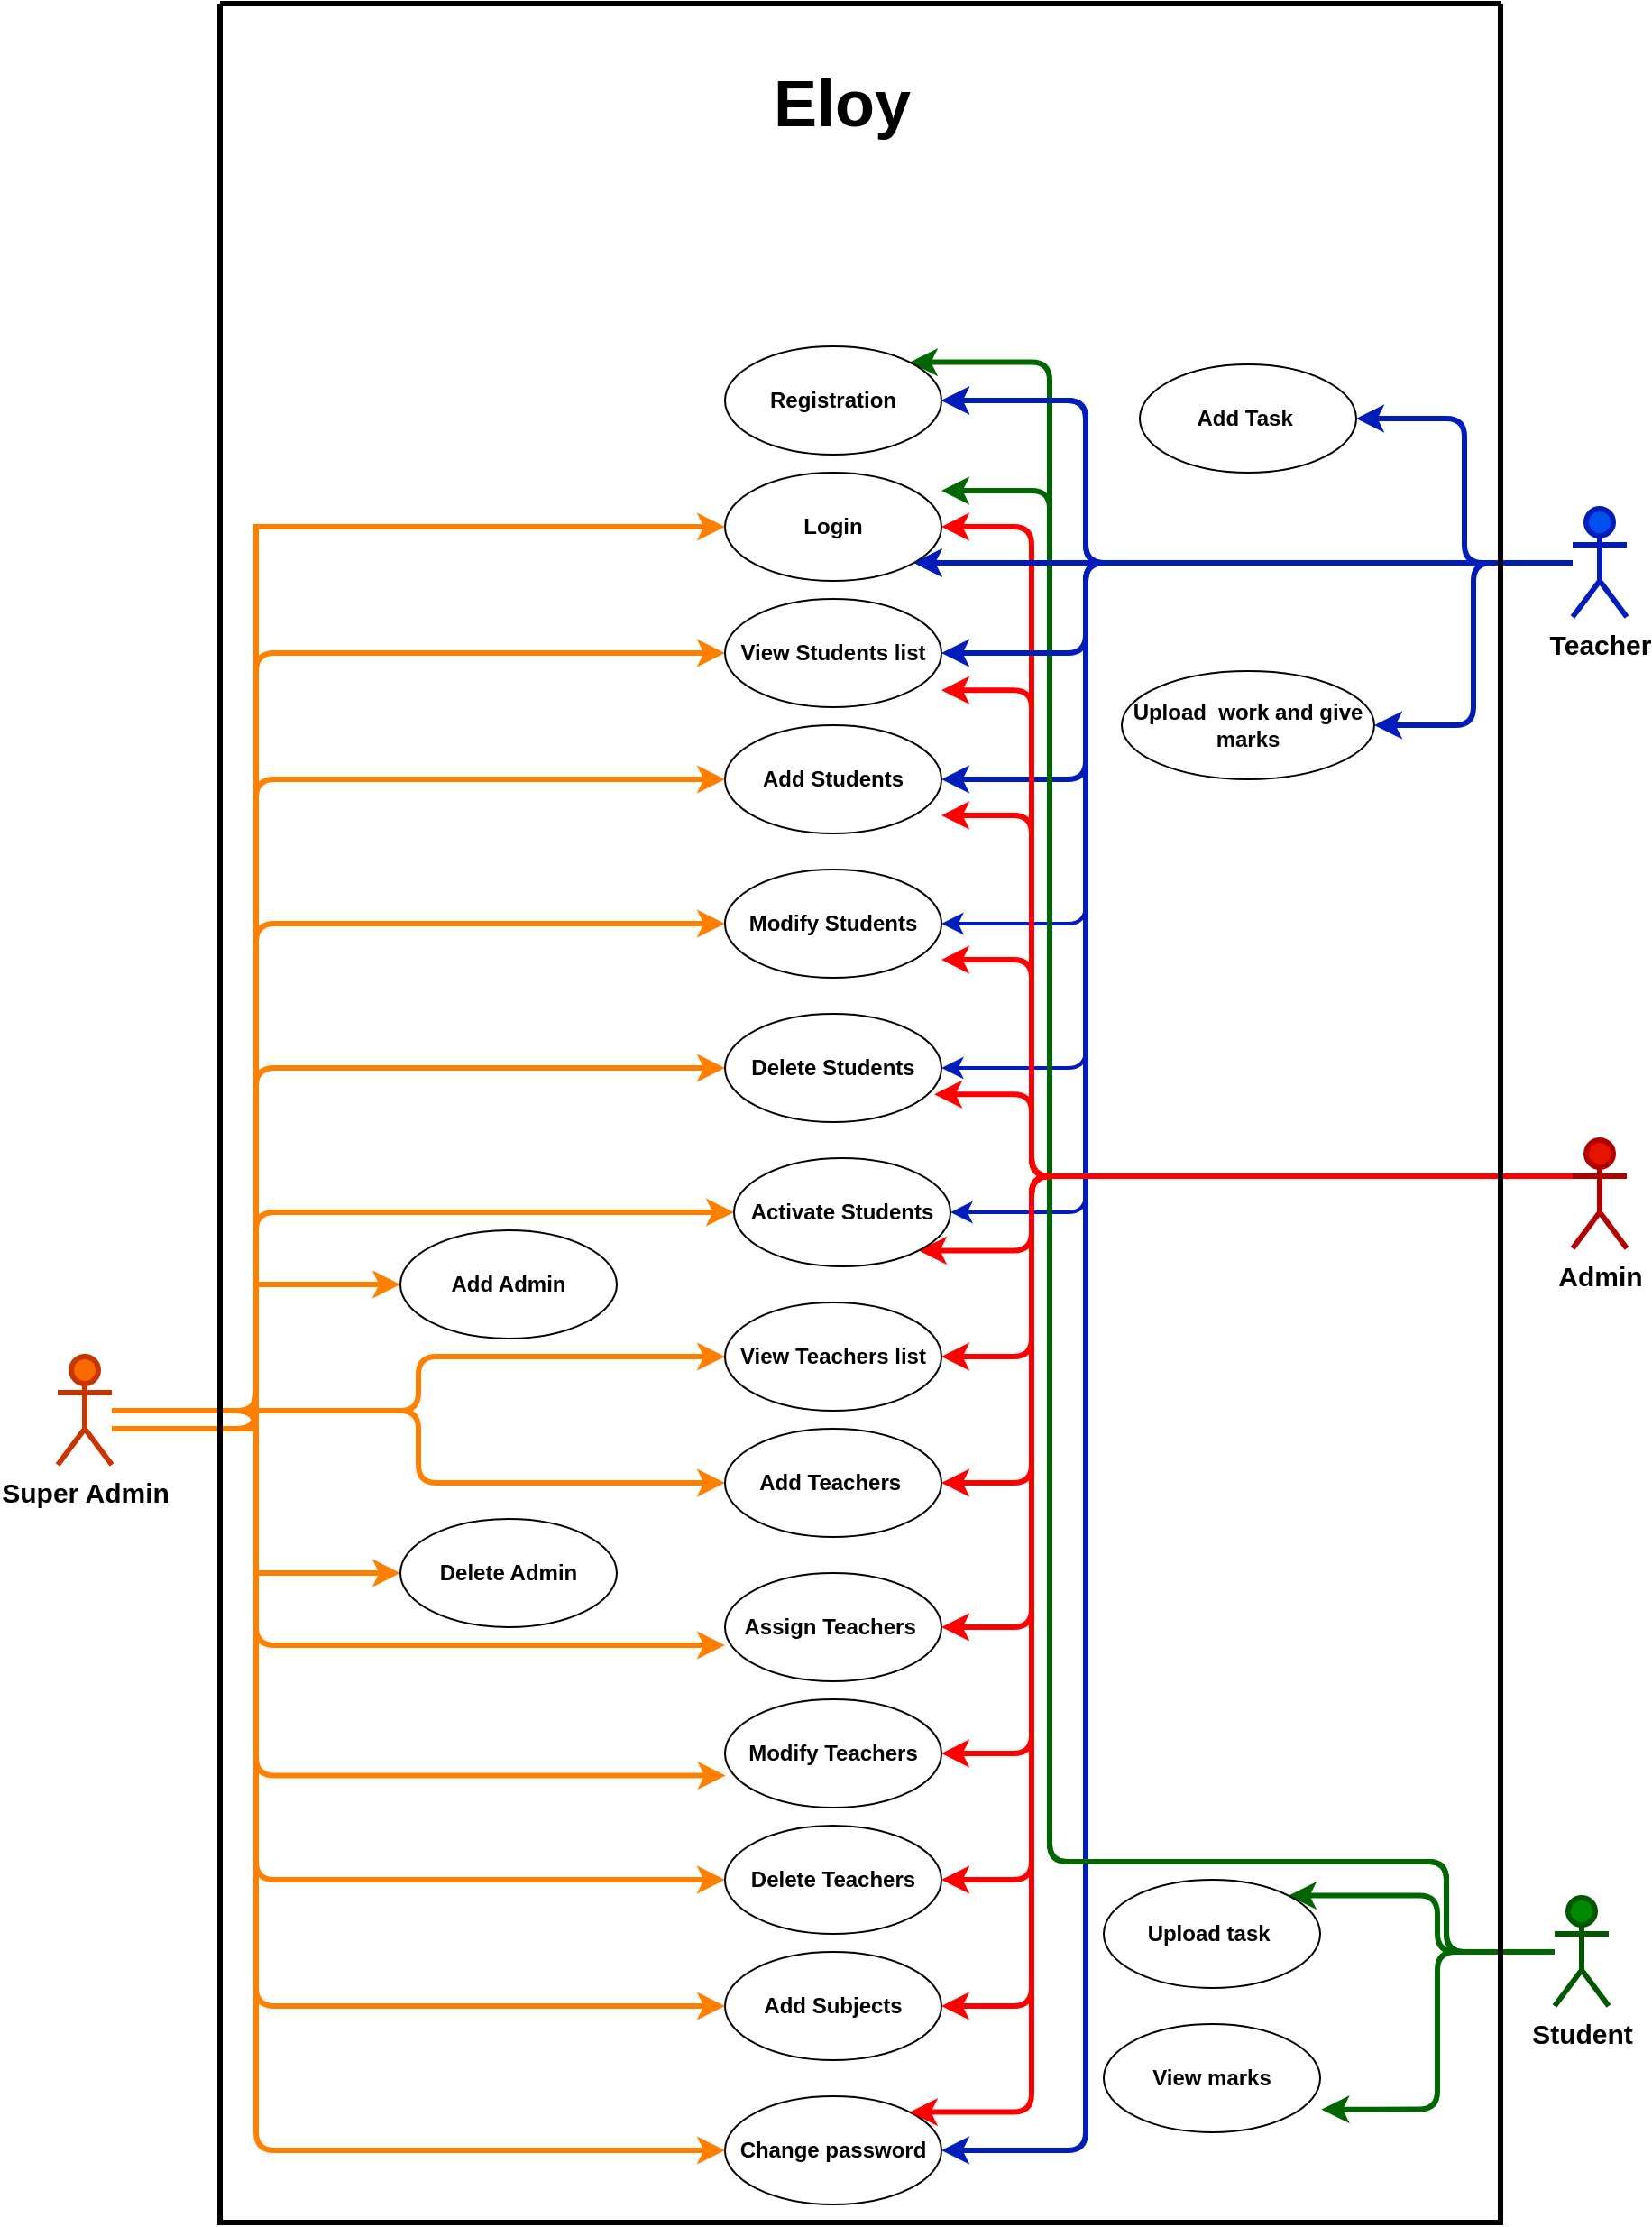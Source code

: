 <mxfile version="20.7.4" type="google"><diagram id="VX4BnhRqyj_P4z-cr204" name="Page-1"><mxGraphModel grid="1" page="1" gridSize="10" guides="1" tooltips="1" connect="1" arrows="1" fold="1" pageScale="1" pageWidth="850" pageHeight="1100" math="0" shadow="0"><root><mxCell id="0"/><mxCell id="1" parent="0"/><mxCell id="IYUwNfxf8XDHP0FiNKG--39" style="edgeStyle=orthogonalEdgeStyle;orthogonalLoop=1;jettySize=auto;html=1;strokeColor=#001DBC;rounded=1;strokeWidth=3;" edge="1" parent="1" source="afwK7LnTioTTJWS47pg8-7"><mxGeometry relative="1" as="geometry"><mxPoint x="710" y="80" as="targetPoint"/><Array as="points"><mxPoint x="770" y="160"/><mxPoint x="770" y="80"/></Array></mxGeometry></mxCell><mxCell id="IYUwNfxf8XDHP0FiNKG--40" style="edgeStyle=orthogonalEdgeStyle;orthogonalLoop=1;jettySize=auto;html=1;entryX=1;entryY=0.5;entryDx=0;entryDy=0;strokeColor=#001DBC;rounded=1;strokeWidth=3;" edge="1" parent="1" source="afwK7LnTioTTJWS47pg8-7" target="afwK7LnTioTTJWS47pg8-18"><mxGeometry relative="1" as="geometry"/></mxCell><mxCell id="IYUwNfxf8XDHP0FiNKG--61" style="edgeStyle=orthogonalEdgeStyle;orthogonalLoop=1;jettySize=auto;html=1;strokeColor=#001DBC;curved=1;strokeWidth=3;" edge="1" parent="1" source="afwK7LnTioTTJWS47pg8-7" target="afwK7LnTioTTJWS47pg8-16"><mxGeometry relative="1" as="geometry"><Array as="points"><mxPoint x="550" y="160"/><mxPoint x="550" y="160"/></Array></mxGeometry></mxCell><mxCell id="IYUwNfxf8XDHP0FiNKG--63" style="edgeStyle=orthogonalEdgeStyle;orthogonalLoop=1;jettySize=auto;html=1;entryX=1;entryY=0.5;entryDx=0;entryDy=0;strokeColor=#001DBC;strokeWidth=3;rounded=1;" edge="1" parent="1" source="afwK7LnTioTTJWS47pg8-7" target="afwK7LnTioTTJWS47pg8-12"><mxGeometry relative="1" as="geometry"><Array as="points"><mxPoint x="560" y="160"/><mxPoint x="560" y="280"/></Array></mxGeometry></mxCell><mxCell id="IYUwNfxf8XDHP0FiNKG--64" style="edgeStyle=orthogonalEdgeStyle;orthogonalLoop=1;jettySize=auto;html=1;entryX=1;entryY=0.5;entryDx=0;entryDy=0;strokeColor=#001DBC;strokeWidth=2;rounded=1;" edge="1" parent="1" source="afwK7LnTioTTJWS47pg8-7" target="afwK7LnTioTTJWS47pg8-92"><mxGeometry relative="1" as="geometry"><Array as="points"><mxPoint x="560" y="160"/><mxPoint x="560" y="360"/></Array></mxGeometry></mxCell><mxCell id="IYUwNfxf8XDHP0FiNKG--65" style="edgeStyle=orthogonalEdgeStyle;orthogonalLoop=1;jettySize=auto;html=1;entryX=1;entryY=0.5;entryDx=0;entryDy=0;strokeColor=#001DBC;strokeWidth=2;rounded=1;" edge="1" parent="1" source="afwK7LnTioTTJWS47pg8-7" target="afwK7LnTioTTJWS47pg8-93"><mxGeometry relative="1" as="geometry"><Array as="points"><mxPoint x="560" y="160"/><mxPoint x="560" y="440"/></Array></mxGeometry></mxCell><mxCell id="IYUwNfxf8XDHP0FiNKG--66" style="edgeStyle=orthogonalEdgeStyle;orthogonalLoop=1;jettySize=auto;html=1;entryX=1;entryY=0.5;entryDx=0;entryDy=0;strokeColor=#001DBC;rounded=1;strokeWidth=2;" edge="1" parent="1" source="afwK7LnTioTTJWS47pg8-7" target="afwK7LnTioTTJWS47pg8-94"><mxGeometry relative="1" as="geometry"><Array as="points"><mxPoint x="560" y="160"/><mxPoint x="560" y="520"/></Array></mxGeometry></mxCell><mxCell id="IYUwNfxf8XDHP0FiNKG--99" style="edgeStyle=orthogonalEdgeStyle;rounded=1;orthogonalLoop=1;jettySize=auto;html=1;entryX=1;entryY=0.5;entryDx=0;entryDy=0;strokeColor=#001DBC;strokeWidth=3;" edge="1" parent="1" source="afwK7LnTioTTJWS47pg8-7" target="afwK7LnTioTTJWS47pg8-20"><mxGeometry relative="1" as="geometry"><Array as="points"><mxPoint x="560" y="160"/><mxPoint x="560" y="1040"/></Array></mxGeometry></mxCell><mxCell id="afwK7LnTioTTJWS47pg8-7" value="Teacher" style="shape=umlActor;verticalLabelPosition=bottom;verticalAlign=top;html=1;outlineConnect=0;labelBackgroundColor=none;fillColor=#0050ef;fontColor=#000000;strokeColor=#001DBC;strokeWidth=3;fontStyle=1;fontSize=15;" vertex="1" parent="1"><mxGeometry x="830" y="130" width="30" height="60" as="geometry"/></mxCell><mxCell id="IYUwNfxf8XDHP0FiNKG--115" style="edgeStyle=orthogonalEdgeStyle;rounded=1;orthogonalLoop=1;jettySize=auto;html=1;entryX=1;entryY=0;entryDx=0;entryDy=0;strokeColor=#006600;strokeWidth=3;" edge="1" parent="1" source="afwK7LnTioTTJWS47pg8-8" target="afwK7LnTioTTJWS47pg8-24"><mxGeometry relative="1" as="geometry"/></mxCell><mxCell id="IYUwNfxf8XDHP0FiNKG--116" style="edgeStyle=orthogonalEdgeStyle;rounded=1;orthogonalLoop=1;jettySize=auto;html=1;entryX=1.006;entryY=0.789;entryDx=0;entryDy=0;entryPerimeter=0;strokeColor=#006600;strokeWidth=3;" edge="1" parent="1" source="afwK7LnTioTTJWS47pg8-8" target="afwK7LnTioTTJWS47pg8-25"><mxGeometry relative="1" as="geometry"/></mxCell><mxCell id="IYUwNfxf8XDHP0FiNKG--117" style="edgeStyle=orthogonalEdgeStyle;rounded=1;orthogonalLoop=1;jettySize=auto;html=1;entryX=1;entryY=0;entryDx=0;entryDy=0;strokeColor=#006600;strokeWidth=3;" edge="1" parent="1" source="afwK7LnTioTTJWS47pg8-8" target="afwK7LnTioTTJWS47pg8-15"><mxGeometry relative="1" as="geometry"><Array as="points"><mxPoint x="760" y="930"/><mxPoint x="760" y="880"/><mxPoint x="540" y="880"/><mxPoint x="540" y="49"/></Array></mxGeometry></mxCell><mxCell id="IYUwNfxf8XDHP0FiNKG--118" style="edgeStyle=orthogonalEdgeStyle;rounded=1;orthogonalLoop=1;jettySize=auto;html=1;entryX=1;entryY=0.167;entryDx=0;entryDy=0;entryPerimeter=0;strokeColor=#006600;strokeWidth=3;" edge="1" parent="1" source="afwK7LnTioTTJWS47pg8-8" target="afwK7LnTioTTJWS47pg8-16"><mxGeometry relative="1" as="geometry"><Array as="points"><mxPoint x="760" y="930"/><mxPoint x="760" y="880"/><mxPoint x="540" y="880"/><mxPoint x="540" y="120"/></Array></mxGeometry></mxCell><mxCell id="afwK7LnTioTTJWS47pg8-8" value="Student" style="shape=umlActor;verticalLabelPosition=bottom;verticalAlign=top;html=1;outlineConnect=0;labelBackgroundColor=none;fillColor=#008a00;fontColor=#000000;strokeColor=#005700;strokeWidth=3;fontSize=15;fontStyle=1" vertex="1" parent="1"><mxGeometry x="820" y="900" width="30" height="60" as="geometry"/></mxCell><mxCell id="afwK7LnTioTTJWS47pg8-12" value="&lt;b&gt;Add Students&lt;/b&gt;" style="ellipse;whiteSpace=wrap;html=1;" vertex="1" parent="1"><mxGeometry x="360" y="250" width="120" height="60" as="geometry"/></mxCell><mxCell id="afwK7LnTioTTJWS47pg8-14" value="&lt;b&gt;Add Subjects&lt;/b&gt;" style="ellipse;whiteSpace=wrap;html=1;" vertex="1" parent="1"><mxGeometry x="360" y="930" width="120" height="60" as="geometry"/></mxCell><mxCell id="afwK7LnTioTTJWS47pg8-15" value="&lt;b&gt;&lt;font style=&quot;font-size: 12px;&quot;&gt;Registration&lt;/font&gt;&lt;/b&gt;" style="ellipse;whiteSpace=wrap;html=1;" vertex="1" parent="1"><mxGeometry x="360" y="40" width="120" height="60" as="geometry"/></mxCell><mxCell id="afwK7LnTioTTJWS47pg8-16" value="&lt;b&gt;Login&lt;/b&gt;" style="ellipse;whiteSpace=wrap;html=1;" vertex="1" parent="1"><mxGeometry x="360" y="110" width="120" height="60" as="geometry"/></mxCell><mxCell id="afwK7LnTioTTJWS47pg8-20" value="&lt;b&gt;Change password&lt;/b&gt;" style="ellipse;whiteSpace=wrap;html=1;" vertex="1" parent="1"><mxGeometry x="360" y="1010" width="120" height="60" as="geometry"/></mxCell><mxCell id="afwK7LnTioTTJWS47pg8-24" value="&lt;b&gt;Upload task&amp;nbsp;&lt;/b&gt;" style="ellipse;whiteSpace=wrap;html=1;" vertex="1" parent="1"><mxGeometry x="570" y="890" width="120" height="60" as="geometry"/></mxCell><mxCell id="afwK7LnTioTTJWS47pg8-25" value="&lt;b&gt;View marks&lt;/b&gt;" style="ellipse;whiteSpace=wrap;html=1;" vertex="1" parent="1"><mxGeometry x="570" y="970" width="120" height="60" as="geometry"/></mxCell><mxCell id="IYUwNfxf8XDHP0FiNKG--100" style="edgeStyle=orthogonalEdgeStyle;rounded=1;orthogonalLoop=1;jettySize=auto;html=1;entryX=1;entryY=0.5;entryDx=0;entryDy=0;strokeColor=#FF0000;strokeWidth=3;" edge="1" parent="1" source="afwK7LnTioTTJWS47pg8-28" target="afwK7LnTioTTJWS47pg8-16"><mxGeometry x="0.159" y="95" relative="1" as="geometry"><Array as="points"><mxPoint x="530" y="500"/><mxPoint x="530" y="140"/></Array><mxPoint y="-1" as="offset"/></mxGeometry></mxCell><mxCell id="IYUwNfxf8XDHP0FiNKG--101" style="edgeStyle=orthogonalEdgeStyle;rounded=1;orthogonalLoop=1;jettySize=auto;html=1;entryX=1;entryY=0.844;entryDx=0;entryDy=0;entryPerimeter=0;strokeColor=#FF0000;strokeWidth=3;" edge="1" parent="1" source="afwK7LnTioTTJWS47pg8-28" target="afwK7LnTioTTJWS47pg8-95"><mxGeometry relative="1" as="geometry"><Array as="points"><mxPoint x="530" y="500"/><mxPoint x="530" y="231"/></Array></mxGeometry></mxCell><mxCell id="IYUwNfxf8XDHP0FiNKG--102" style="edgeStyle=orthogonalEdgeStyle;rounded=1;orthogonalLoop=1;jettySize=auto;html=1;entryX=1;entryY=0.833;entryDx=0;entryDy=0;entryPerimeter=0;strokeColor=#FF0000;strokeWidth=3;" edge="1" parent="1" source="afwK7LnTioTTJWS47pg8-28" target="afwK7LnTioTTJWS47pg8-12"><mxGeometry x="0.787" y="60" relative="1" as="geometry"><Array as="points"><mxPoint x="530" y="500"/><mxPoint x="530" y="300"/></Array><mxPoint as="offset"/></mxGeometry></mxCell><mxCell id="IYUwNfxf8XDHP0FiNKG--103" style="edgeStyle=orthogonalEdgeStyle;rounded=1;orthogonalLoop=1;jettySize=auto;html=1;entryX=1;entryY=0.833;entryDx=0;entryDy=0;entryPerimeter=0;strokeColor=#FF0000;strokeWidth=3;" edge="1" parent="1" source="afwK7LnTioTTJWS47pg8-28" target="afwK7LnTioTTJWS47pg8-92"><mxGeometry relative="1" as="geometry"><Array as="points"><mxPoint x="530" y="500"/><mxPoint x="530" y="380"/></Array></mxGeometry></mxCell><mxCell id="IYUwNfxf8XDHP0FiNKG--104" style="edgeStyle=orthogonalEdgeStyle;rounded=1;orthogonalLoop=1;jettySize=auto;html=1;entryX=1;entryY=1;entryDx=0;entryDy=0;strokeColor=#FF0000;strokeWidth=3;" edge="1" parent="1" source="afwK7LnTioTTJWS47pg8-28" target="afwK7LnTioTTJWS47pg8-94"><mxGeometry relative="1" as="geometry"><Array as="points"><mxPoint x="530" y="500"/><mxPoint x="530" y="541"/></Array></mxGeometry></mxCell><mxCell id="IYUwNfxf8XDHP0FiNKG--105" style="edgeStyle=orthogonalEdgeStyle;rounded=1;orthogonalLoop=1;jettySize=auto;html=1;entryX=0.967;entryY=0.744;entryDx=0;entryDy=0;entryPerimeter=0;strokeColor=#FF0000;strokeWidth=3;" edge="1" parent="1" source="afwK7LnTioTTJWS47pg8-28" target="afwK7LnTioTTJWS47pg8-93"><mxGeometry relative="1" as="geometry"><Array as="points"><mxPoint x="530" y="500"/><mxPoint x="530" y="455"/></Array></mxGeometry></mxCell><mxCell id="IYUwNfxf8XDHP0FiNKG--108" style="edgeStyle=orthogonalEdgeStyle;rounded=1;orthogonalLoop=1;jettySize=auto;html=1;entryX=1;entryY=0.5;entryDx=0;entryDy=0;strokeColor=#FF0000;strokeWidth=3;" edge="1" parent="1" source="afwK7LnTioTTJWS47pg8-28" target="afwK7LnTioTTJWS47pg8-34"><mxGeometry relative="1" as="geometry"><Array as="points"><mxPoint x="530" y="500"/><mxPoint x="530" y="600"/></Array></mxGeometry></mxCell><mxCell id="IYUwNfxf8XDHP0FiNKG--109" style="edgeStyle=orthogonalEdgeStyle;rounded=1;orthogonalLoop=1;jettySize=auto;html=1;entryX=1;entryY=0.5;entryDx=0;entryDy=0;strokeColor=#FF0000;strokeWidth=3;" edge="1" parent="1" source="afwK7LnTioTTJWS47pg8-28" target="IYUwNfxf8XDHP0FiNKG--37"><mxGeometry relative="1" as="geometry"><Array as="points"><mxPoint x="530" y="500"/><mxPoint x="530" y="670"/></Array></mxGeometry></mxCell><mxCell id="IYUwNfxf8XDHP0FiNKG--110" style="edgeStyle=orthogonalEdgeStyle;rounded=1;orthogonalLoop=1;jettySize=auto;html=1;entryX=1;entryY=0.5;entryDx=0;entryDy=0;strokeColor=#FF0000;strokeWidth=3;" edge="1" parent="1" source="afwK7LnTioTTJWS47pg8-28" target="afwK7LnTioTTJWS47pg8-96"><mxGeometry relative="1" as="geometry"><Array as="points"><mxPoint x="530" y="500"/><mxPoint x="530" y="750"/></Array></mxGeometry></mxCell><mxCell id="IYUwNfxf8XDHP0FiNKG--111" style="edgeStyle=orthogonalEdgeStyle;rounded=1;orthogonalLoop=1;jettySize=auto;html=1;entryX=1;entryY=0.5;entryDx=0;entryDy=0;strokeColor=#FF0000;strokeWidth=3;" edge="1" parent="1" source="afwK7LnTioTTJWS47pg8-28" target="afwK7LnTioTTJWS47pg8-97"><mxGeometry relative="1" as="geometry"><Array as="points"><mxPoint x="530" y="500"/><mxPoint x="530" y="820"/></Array></mxGeometry></mxCell><mxCell id="IYUwNfxf8XDHP0FiNKG--112" style="edgeStyle=orthogonalEdgeStyle;rounded=1;orthogonalLoop=1;jettySize=auto;html=1;entryX=1;entryY=0.5;entryDx=0;entryDy=0;strokeColor=#FF0000;strokeWidth=3;" edge="1" parent="1" source="afwK7LnTioTTJWS47pg8-28" target="afwK7LnTioTTJWS47pg8-99"><mxGeometry relative="1" as="geometry"><Array as="points"><mxPoint x="530" y="500"/><mxPoint x="530" y="890"/></Array></mxGeometry></mxCell><mxCell id="IYUwNfxf8XDHP0FiNKG--113" style="edgeStyle=orthogonalEdgeStyle;rounded=1;orthogonalLoop=1;jettySize=auto;html=1;entryX=1;entryY=0.5;entryDx=0;entryDy=0;strokeColor=#FF0000;strokeWidth=3;" edge="1" parent="1" source="afwK7LnTioTTJWS47pg8-28" target="afwK7LnTioTTJWS47pg8-14"><mxGeometry relative="1" as="geometry"><Array as="points"><mxPoint x="530" y="500"/><mxPoint x="530" y="960"/></Array></mxGeometry></mxCell><mxCell id="IYUwNfxf8XDHP0FiNKG--114" style="edgeStyle=orthogonalEdgeStyle;rounded=1;orthogonalLoop=1;jettySize=auto;html=1;entryX=1;entryY=0;entryDx=0;entryDy=0;strokeColor=#FF0000;strokeWidth=3;" edge="1" parent="1" source="afwK7LnTioTTJWS47pg8-28" target="afwK7LnTioTTJWS47pg8-20"><mxGeometry relative="1" as="geometry"><Array as="points"><mxPoint x="530" y="500"/><mxPoint x="530" y="1019"/></Array></mxGeometry></mxCell><mxCell id="afwK7LnTioTTJWS47pg8-28" value="Admin" style="shape=umlActor;verticalLabelPosition=bottom;verticalAlign=top;html=1;outlineConnect=0;fillColor=#e51400;fontColor=#000000;strokeColor=#B20000;strokeWidth=3;fontSize=15;fontStyle=1" vertex="1" parent="1"><mxGeometry x="830" y="480" width="30" height="60" as="geometry"/></mxCell><mxCell id="IYUwNfxf8XDHP0FiNKG--41" style="edgeStyle=orthogonalEdgeStyle;rounded=0;orthogonalLoop=1;jettySize=auto;html=1;entryX=0;entryY=0.5;entryDx=0;entryDy=0;strokeColor=#FF8000;strokeWidth=3;" edge="1" parent="1" source="afwK7LnTioTTJWS47pg8-33" target="afwK7LnTioTTJWS47pg8-35"><mxGeometry relative="1" as="geometry"/></mxCell><mxCell id="IYUwNfxf8XDHP0FiNKG--42" style="edgeStyle=orthogonalEdgeStyle;rounded=0;orthogonalLoop=1;jettySize=auto;html=1;entryX=0;entryY=0.5;entryDx=0;entryDy=0;strokeColor=#FF8000;strokeWidth=3;" edge="1" parent="1" source="afwK7LnTioTTJWS47pg8-33" target="afwK7LnTioTTJWS47pg8-100"><mxGeometry relative="1" as="geometry"/></mxCell><mxCell id="IYUwNfxf8XDHP0FiNKG--46" style="edgeStyle=orthogonalEdgeStyle;rounded=0;orthogonalLoop=1;jettySize=auto;html=1;entryX=0;entryY=0.5;entryDx=0;entryDy=0;strokeColor=#FF8000;strokeWidth=3;" edge="1" parent="1" source="afwK7LnTioTTJWS47pg8-33" target="afwK7LnTioTTJWS47pg8-16"><mxGeometry relative="1" as="geometry"><Array as="points"><mxPoint x="100" y="640"/><mxPoint x="100" y="140"/></Array></mxGeometry></mxCell><mxCell id="IYUwNfxf8XDHP0FiNKG--47" style="edgeStyle=orthogonalEdgeStyle;rounded=1;orthogonalLoop=1;jettySize=auto;html=1;entryX=0;entryY=0.5;entryDx=0;entryDy=0;strokeColor=#FF8000;strokeWidth=3;" edge="1" parent="1" source="afwK7LnTioTTJWS47pg8-33" target="afwK7LnTioTTJWS47pg8-95"><mxGeometry relative="1" as="geometry"><Array as="points"><mxPoint x="100" y="640"/><mxPoint x="100" y="210"/></Array></mxGeometry></mxCell><mxCell id="IYUwNfxf8XDHP0FiNKG--48" style="edgeStyle=orthogonalEdgeStyle;rounded=1;orthogonalLoop=1;jettySize=auto;html=1;entryX=0;entryY=0.5;entryDx=0;entryDy=0;strokeColor=#FF8000;strokeWidth=3;" edge="1" parent="1" source="afwK7LnTioTTJWS47pg8-33" target="afwK7LnTioTTJWS47pg8-12"><mxGeometry x="-0.016" y="-20" relative="1" as="geometry"><Array as="points"><mxPoint x="100" y="640"/><mxPoint x="100" y="280"/></Array><mxPoint as="offset"/></mxGeometry></mxCell><mxCell id="IYUwNfxf8XDHP0FiNKG--49" style="edgeStyle=orthogonalEdgeStyle;rounded=1;orthogonalLoop=1;jettySize=auto;html=1;entryX=0;entryY=0.5;entryDx=0;entryDy=0;strokeColor=#FF8000;strokeWidth=3;" edge="1" parent="1" source="afwK7LnTioTTJWS47pg8-33" target="afwK7LnTioTTJWS47pg8-92"><mxGeometry relative="1" as="geometry"><Array as="points"><mxPoint x="100" y="640"/><mxPoint x="100" y="360"/></Array></mxGeometry></mxCell><mxCell id="IYUwNfxf8XDHP0FiNKG--50" style="edgeStyle=orthogonalEdgeStyle;rounded=1;orthogonalLoop=1;jettySize=auto;html=1;entryX=0;entryY=0.5;entryDx=0;entryDy=0;strokeColor=#FF8000;strokeWidth=3;" edge="1" parent="1" source="afwK7LnTioTTJWS47pg8-33" target="afwK7LnTioTTJWS47pg8-93"><mxGeometry relative="1" as="geometry"><Array as="points"><mxPoint x="100" y="630"/><mxPoint x="100" y="440"/></Array></mxGeometry></mxCell><mxCell id="IYUwNfxf8XDHP0FiNKG--51" style="edgeStyle=orthogonalEdgeStyle;rounded=1;orthogonalLoop=1;jettySize=auto;html=1;entryX=0;entryY=0.5;entryDx=0;entryDy=0;strokeColor=#FF8000;strokeWidth=3;" edge="1" parent="1" source="afwK7LnTioTTJWS47pg8-33" target="afwK7LnTioTTJWS47pg8-94"><mxGeometry relative="1" as="geometry"><Array as="points"><mxPoint x="100" y="630"/><mxPoint x="100" y="520"/></Array></mxGeometry></mxCell><mxCell id="IYUwNfxf8XDHP0FiNKG--52" style="edgeStyle=orthogonalEdgeStyle;rounded=1;orthogonalLoop=1;jettySize=auto;html=1;entryX=0;entryY=0.5;entryDx=0;entryDy=0;strokeColor=#FF8000;strokeWidth=3;" edge="1" parent="1" source="afwK7LnTioTTJWS47pg8-33" target="afwK7LnTioTTJWS47pg8-34"><mxGeometry relative="1" as="geometry"/></mxCell><mxCell id="IYUwNfxf8XDHP0FiNKG--53" style="edgeStyle=orthogonalEdgeStyle;rounded=1;orthogonalLoop=1;jettySize=auto;html=1;entryX=0;entryY=0.5;entryDx=0;entryDy=0;strokeColor=#FF8000;strokeWidth=3;" edge="1" parent="1" source="afwK7LnTioTTJWS47pg8-33" target="IYUwNfxf8XDHP0FiNKG--37"><mxGeometry relative="1" as="geometry"/></mxCell><mxCell id="IYUwNfxf8XDHP0FiNKG--54" style="edgeStyle=orthogonalEdgeStyle;rounded=1;orthogonalLoop=1;jettySize=auto;html=1;strokeColor=#FF8000;strokeWidth=3;" edge="1" parent="1" source="afwK7LnTioTTJWS47pg8-33"><mxGeometry relative="1" as="geometry"><mxPoint x="360" y="760" as="targetPoint"/><Array as="points"><mxPoint x="100" y="630"/><mxPoint x="100" y="760"/></Array></mxGeometry></mxCell><mxCell id="IYUwNfxf8XDHP0FiNKG--55" style="edgeStyle=orthogonalEdgeStyle;rounded=1;orthogonalLoop=1;jettySize=auto;html=1;entryX=0.003;entryY=0.704;entryDx=0;entryDy=0;entryPerimeter=0;strokeColor=#FF8000;strokeWidth=3;" edge="1" parent="1" source="afwK7LnTioTTJWS47pg8-33" target="afwK7LnTioTTJWS47pg8-97"><mxGeometry relative="1" as="geometry"><Array as="points"><mxPoint x="100" y="630"/><mxPoint x="100" y="832"/></Array></mxGeometry></mxCell><mxCell id="IYUwNfxf8XDHP0FiNKG--56" style="edgeStyle=orthogonalEdgeStyle;rounded=1;orthogonalLoop=1;jettySize=auto;html=1;entryX=0;entryY=0.5;entryDx=0;entryDy=0;strokeColor=#FF8000;strokeWidth=3;" edge="1" parent="1" source="afwK7LnTioTTJWS47pg8-33" target="afwK7LnTioTTJWS47pg8-99"><mxGeometry relative="1" as="geometry"><Array as="points"><mxPoint x="100" y="630"/><mxPoint x="100" y="890"/></Array></mxGeometry></mxCell><mxCell id="IYUwNfxf8XDHP0FiNKG--58" style="edgeStyle=orthogonalEdgeStyle;rounded=1;orthogonalLoop=1;jettySize=auto;html=1;entryX=0;entryY=0.5;entryDx=0;entryDy=0;strokeColor=#FF8000;strokeWidth=3;" edge="1" parent="1" source="afwK7LnTioTTJWS47pg8-33" target="afwK7LnTioTTJWS47pg8-14"><mxGeometry relative="1" as="geometry"><Array as="points"><mxPoint x="100" y="630"/><mxPoint x="100" y="960"/></Array></mxGeometry></mxCell><mxCell id="IYUwNfxf8XDHP0FiNKG--59" style="edgeStyle=orthogonalEdgeStyle;rounded=1;orthogonalLoop=1;jettySize=auto;html=1;entryX=0;entryY=0.5;entryDx=0;entryDy=0;strokeColor=#FF8000;strokeWidth=3;" edge="1" parent="1" source="afwK7LnTioTTJWS47pg8-33" target="afwK7LnTioTTJWS47pg8-20"><mxGeometry relative="1" as="geometry"><Array as="points"><mxPoint x="100" y="630"/><mxPoint x="100" y="1040"/></Array></mxGeometry></mxCell><mxCell id="afwK7LnTioTTJWS47pg8-33" value="Super Admin" style="shape=umlActor;verticalLabelPosition=bottom;verticalAlign=top;html=1;outlineConnect=0;fillColor=#fa6800;fontColor=#000000;strokeColor=#C73500;fillStyle=solid;strokeWidth=3;fontSize=15;fontStyle=1" vertex="1" parent="1"><mxGeometry x="-10" y="600" width="30" height="60" as="geometry"/></mxCell><mxCell id="afwK7LnTioTTJWS47pg8-34" value="&lt;b&gt;View Teachers list&lt;/b&gt;" style="ellipse;whiteSpace=wrap;html=1;" vertex="1" parent="1"><mxGeometry x="360" y="570" width="120" height="60" as="geometry"/></mxCell><mxCell id="afwK7LnTioTTJWS47pg8-35" value="&lt;b&gt;Add Admin&lt;/b&gt;" style="ellipse;whiteSpace=wrap;html=1;" vertex="1" parent="1"><mxGeometry x="180" y="530" width="120" height="60" as="geometry"/></mxCell><mxCell id="afwK7LnTioTTJWS47pg8-92" value="&lt;b&gt;Modify Students&lt;/b&gt;" style="ellipse;whiteSpace=wrap;html=1;" vertex="1" parent="1"><mxGeometry x="360" y="330" width="120" height="60" as="geometry"/></mxCell><mxCell id="afwK7LnTioTTJWS47pg8-93" value="&lt;b&gt;Delete Students&lt;/b&gt;" style="ellipse;whiteSpace=wrap;html=1;" vertex="1" parent="1"><mxGeometry x="360" y="410" width="120" height="60" as="geometry"/></mxCell><mxCell id="afwK7LnTioTTJWS47pg8-94" value="&lt;b&gt;Activate Students&lt;/b&gt;" style="ellipse;whiteSpace=wrap;html=1;" vertex="1" parent="1"><mxGeometry x="365" y="490" width="120" height="60" as="geometry"/></mxCell><mxCell id="afwK7LnTioTTJWS47pg8-95" value="&lt;b&gt;View Students list&lt;/b&gt;" style="ellipse;whiteSpace=wrap;html=1;" vertex="1" parent="1"><mxGeometry x="360" y="180" width="120" height="60" as="geometry"/></mxCell><mxCell id="afwK7LnTioTTJWS47pg8-96" value="&lt;b&gt;Assign Teachers&amp;nbsp;&lt;/b&gt;" style="ellipse;whiteSpace=wrap;html=1;" vertex="1" parent="1"><mxGeometry x="360" y="720" width="120" height="60" as="geometry"/></mxCell><mxCell id="afwK7LnTioTTJWS47pg8-97" value="&lt;b&gt;Modify Teachers&lt;/b&gt;" style="ellipse;whiteSpace=wrap;html=1;" vertex="1" parent="1"><mxGeometry x="360" y="790" width="120" height="60" as="geometry"/></mxCell><mxCell id="afwK7LnTioTTJWS47pg8-99" value="&lt;b&gt;Delete Teachers&lt;/b&gt;" style="ellipse;whiteSpace=wrap;html=1;" vertex="1" parent="1"><mxGeometry x="360" y="860" width="120" height="60" as="geometry"/></mxCell><mxCell id="afwK7LnTioTTJWS47pg8-100" value="&lt;b&gt;Delete Admin&lt;/b&gt;" style="ellipse;whiteSpace=wrap;html=1;" vertex="1" parent="1"><mxGeometry x="180" y="690" width="120" height="60" as="geometry"/></mxCell><mxCell id="afwK7LnTioTTJWS47pg8-102" style="edgeStyle=orthogonalEdgeStyle;rounded=0;orthogonalLoop=1;jettySize=auto;html=1;exitX=0.5;exitY=1;exitDx=0;exitDy=0;" edge="1" parent="1" source="afwK7LnTioTTJWS47pg8-34" target="afwK7LnTioTTJWS47pg8-34"><mxGeometry relative="1" as="geometry"/></mxCell><mxCell id="IYUwNfxf8XDHP0FiNKG--37" value="&lt;b&gt;Add Teachers&amp;nbsp;&lt;/b&gt;" style="ellipse;whiteSpace=wrap;html=1;" vertex="1" parent="1"><mxGeometry x="360" y="640" width="120" height="60" as="geometry"/></mxCell><mxCell id="IYUwNfxf8XDHP0FiNKG--93" style="edgeStyle=orthogonalEdgeStyle;orthogonalLoop=1;jettySize=auto;html=1;entryX=1;entryY=0.5;entryDx=0;entryDy=0;strokeColor=#001DBC;strokeWidth=3;rounded=1;" edge="1" parent="1"><mxGeometry relative="1" as="geometry"><mxPoint x="750" y="160" as="sourcePoint"/><mxPoint x="480" y="210" as="targetPoint"/><Array as="points"><mxPoint x="560" y="160"/><mxPoint x="560" y="210"/></Array></mxGeometry></mxCell><mxCell id="IYUwNfxf8XDHP0FiNKG--94" style="edgeStyle=orthogonalEdgeStyle;orthogonalLoop=1;jettySize=auto;html=1;strokeColor=#001DBC;curved=1;strokeWidth=3;" edge="1" parent="1"><mxGeometry relative="1" as="geometry"><mxPoint x="750" y="160" as="sourcePoint"/><mxPoint x="464.721" y="160" as="targetPoint"/><Array as="points"><mxPoint x="550" y="160"/><mxPoint x="550" y="160"/></Array></mxGeometry></mxCell><mxCell id="IYUwNfxf8XDHP0FiNKG--95" style="edgeStyle=orthogonalEdgeStyle;orthogonalLoop=1;jettySize=auto;html=1;entryX=1;entryY=0.5;entryDx=0;entryDy=0;strokeColor=#001DBC;strokeWidth=3;rounded=1;" edge="1" parent="1"><mxGeometry relative="1" as="geometry"><mxPoint x="750" y="160" as="sourcePoint"/><mxPoint x="480" y="70" as="targetPoint"/><Array as="points"><mxPoint x="560" y="160"/><mxPoint x="560" y="70"/></Array></mxGeometry></mxCell><mxCell id="IYUwNfxf8XDHP0FiNKG--97" style="edgeStyle=orthogonalEdgeStyle;orthogonalLoop=1;jettySize=auto;html=1;strokeColor=#001DBC;strokeWidth=3;rounded=1;" edge="1" parent="1"><mxGeometry relative="1" as="geometry"><mxPoint x="750" y="160" as="sourcePoint"/><mxPoint x="464.721" y="160" as="targetPoint"/><Array as="points"><mxPoint x="550" y="160"/><mxPoint x="550" y="160"/></Array></mxGeometry></mxCell><mxCell id="IYUwNfxf8XDHP0FiNKG--98" style="edgeStyle=orthogonalEdgeStyle;orthogonalLoop=1;jettySize=auto;html=1;entryX=1;entryY=0.5;entryDx=0;entryDy=0;strokeColor=#001DBC;strokeWidth=3;rounded=1;" edge="1" parent="1"><mxGeometry relative="1" as="geometry"><mxPoint x="750" y="160" as="sourcePoint"/><mxPoint x="480" y="70" as="targetPoint"/><Array as="points"><mxPoint x="560" y="160"/><mxPoint x="560" y="70"/></Array></mxGeometry></mxCell><mxCell id="IYUwNfxf8XDHP0FiNKG--122" value="" style="swimlane;startSize=0;fillStyle=solid;strokeWidth=3;fontSize=15;" vertex="1" parent="1"><mxGeometry x="80" y="-150" width="710" height="1230" as="geometry"/></mxCell><mxCell id="afwK7LnTioTTJWS47pg8-17" value="&lt;b&gt;Add Task&amp;nbsp;&lt;/b&gt;" style="ellipse;whiteSpace=wrap;html=1;" vertex="1" parent="IYUwNfxf8XDHP0FiNKG--122"><mxGeometry x="510" y="200" width="120" height="60" as="geometry"/></mxCell><mxCell id="afwK7LnTioTTJWS47pg8-18" value="&lt;b&gt;Upload&amp;nbsp; work and give marks&lt;/b&gt;" style="ellipse;whiteSpace=wrap;html=1;" vertex="1" parent="IYUwNfxf8XDHP0FiNKG--122"><mxGeometry x="500" y="370" width="140" height="60" as="geometry"/></mxCell><mxCell id="IYUwNfxf8XDHP0FiNKG--132" value="&lt;b&gt;&lt;font style=&quot;font-size: 36px;&quot;&gt;Eloy&lt;/font&gt;&lt;/b&gt;" style="text;html=1;strokeColor=none;fillColor=none;align=center;verticalAlign=middle;whiteSpace=wrap;rounded=0;fillStyle=solid;strokeWidth=3;fontSize=15;" vertex="1" parent="IYUwNfxf8XDHP0FiNKG--122"><mxGeometry x="315" y="40" width="60" height="30" as="geometry"/></mxCell></root></mxGraphModel></diagram></mxfile>